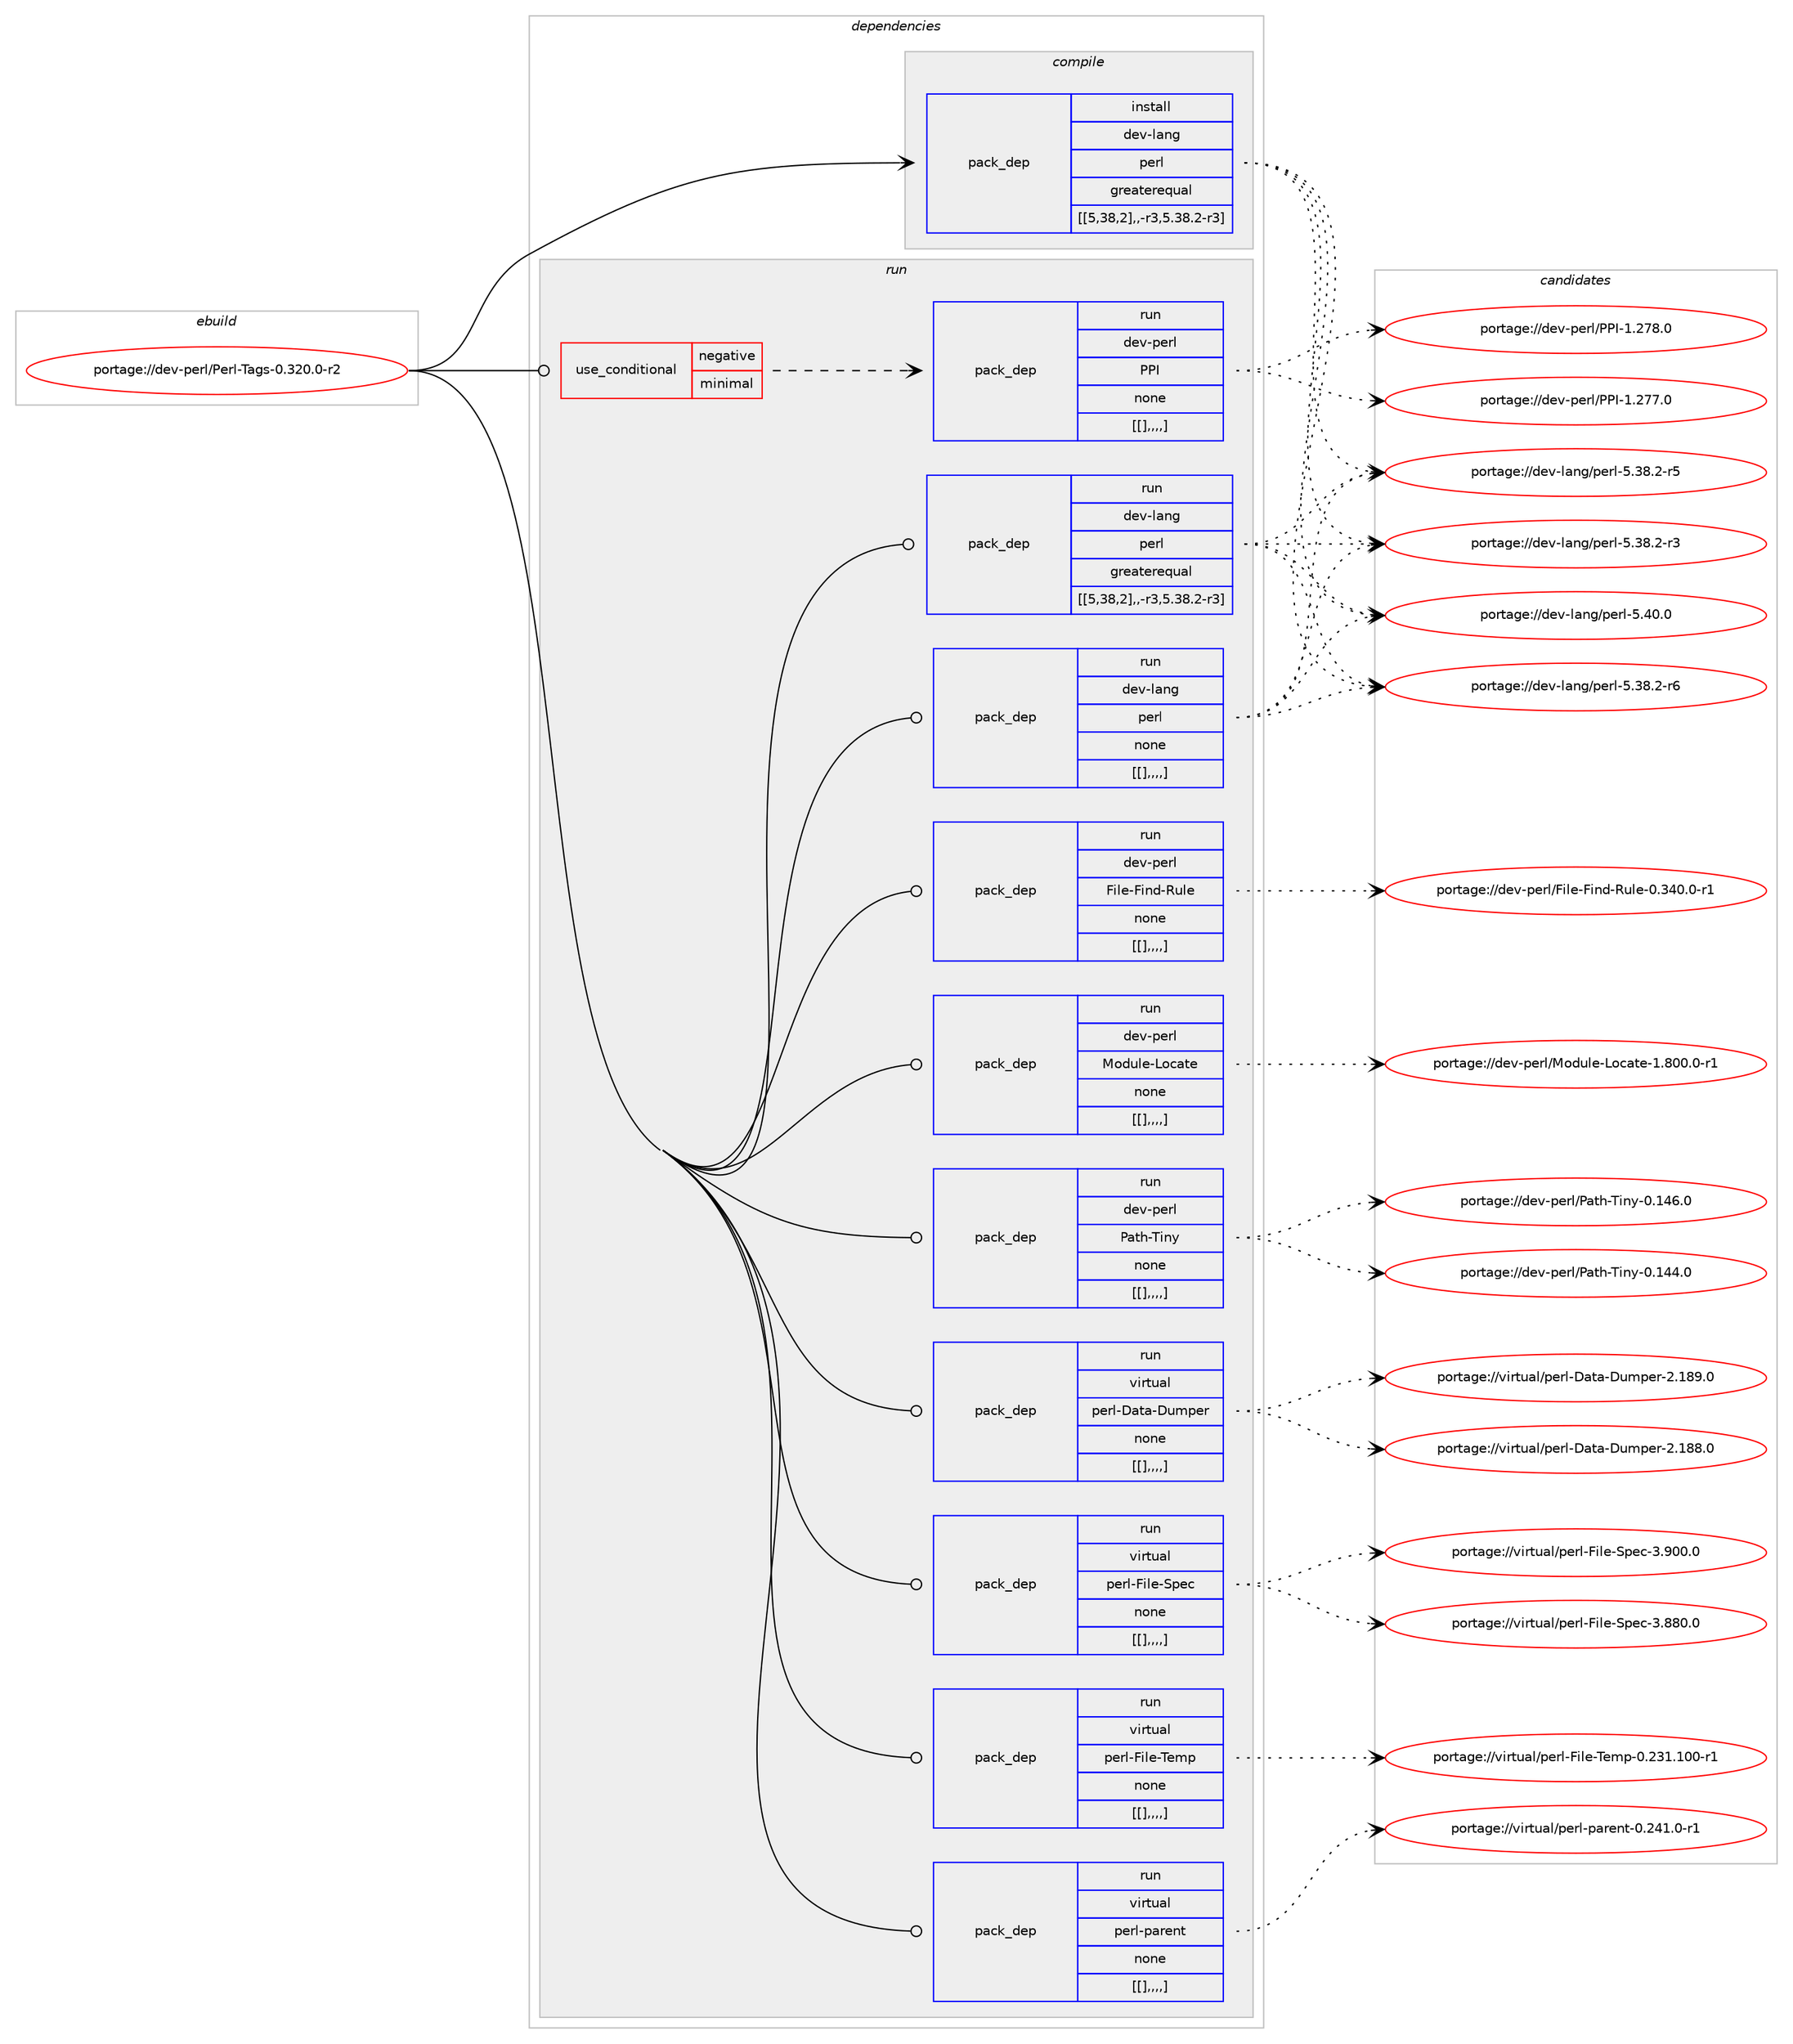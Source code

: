 digraph prolog {

# *************
# Graph options
# *************

newrank=true;
concentrate=true;
compound=true;
graph [rankdir=LR,fontname=Helvetica,fontsize=10,ranksep=1.5];#, ranksep=2.5, nodesep=0.2];
edge  [arrowhead=vee];
node  [fontname=Helvetica,fontsize=10];

# **********
# The ebuild
# **********

subgraph cluster_leftcol {
color=gray;
label=<<i>ebuild</i>>;
id [label="portage://dev-perl/Perl-Tags-0.320.0-r2", color=red, width=4, href="../dev-perl/Perl-Tags-0.320.0-r2.svg"];
}

# ****************
# The dependencies
# ****************

subgraph cluster_midcol {
color=gray;
label=<<i>dependencies</i>>;
subgraph cluster_compile {
fillcolor="#eeeeee";
style=filled;
label=<<i>compile</i>>;
subgraph pack104799 {
dependency136542 [label=<<TABLE BORDER="0" CELLBORDER="1" CELLSPACING="0" CELLPADDING="4" WIDTH="220"><TR><TD ROWSPAN="6" CELLPADDING="30">pack_dep</TD></TR><TR><TD WIDTH="110">install</TD></TR><TR><TD>dev-lang</TD></TR><TR><TD>perl</TD></TR><TR><TD>greaterequal</TD></TR><TR><TD>[[5,38,2],,-r3,5.38.2-r3]</TD></TR></TABLE>>, shape=none, color=blue];
}
id:e -> dependency136542:w [weight=20,style="solid",arrowhead="vee"];
}
subgraph cluster_compileandrun {
fillcolor="#eeeeee";
style=filled;
label=<<i>compile and run</i>>;
}
subgraph cluster_run {
fillcolor="#eeeeee";
style=filled;
label=<<i>run</i>>;
subgraph cond30540 {
dependency136543 [label=<<TABLE BORDER="0" CELLBORDER="1" CELLSPACING="0" CELLPADDING="4"><TR><TD ROWSPAN="3" CELLPADDING="10">use_conditional</TD></TR><TR><TD>negative</TD></TR><TR><TD>minimal</TD></TR></TABLE>>, shape=none, color=red];
subgraph pack104800 {
dependency136544 [label=<<TABLE BORDER="0" CELLBORDER="1" CELLSPACING="0" CELLPADDING="4" WIDTH="220"><TR><TD ROWSPAN="6" CELLPADDING="30">pack_dep</TD></TR><TR><TD WIDTH="110">run</TD></TR><TR><TD>dev-perl</TD></TR><TR><TD>PPI</TD></TR><TR><TD>none</TD></TR><TR><TD>[[],,,,]</TD></TR></TABLE>>, shape=none, color=blue];
}
dependency136543:e -> dependency136544:w [weight=20,style="dashed",arrowhead="vee"];
}
id:e -> dependency136543:w [weight=20,style="solid",arrowhead="odot"];
subgraph pack104801 {
dependency136545 [label=<<TABLE BORDER="0" CELLBORDER="1" CELLSPACING="0" CELLPADDING="4" WIDTH="220"><TR><TD ROWSPAN="6" CELLPADDING="30">pack_dep</TD></TR><TR><TD WIDTH="110">run</TD></TR><TR><TD>dev-lang</TD></TR><TR><TD>perl</TD></TR><TR><TD>greaterequal</TD></TR><TR><TD>[[5,38,2],,-r3,5.38.2-r3]</TD></TR></TABLE>>, shape=none, color=blue];
}
id:e -> dependency136545:w [weight=20,style="solid",arrowhead="odot"];
subgraph pack104802 {
dependency136546 [label=<<TABLE BORDER="0" CELLBORDER="1" CELLSPACING="0" CELLPADDING="4" WIDTH="220"><TR><TD ROWSPAN="6" CELLPADDING="30">pack_dep</TD></TR><TR><TD WIDTH="110">run</TD></TR><TR><TD>dev-lang</TD></TR><TR><TD>perl</TD></TR><TR><TD>none</TD></TR><TR><TD>[[],,,,]</TD></TR></TABLE>>, shape=none, color=blue];
}
id:e -> dependency136546:w [weight=20,style="solid",arrowhead="odot"];
subgraph pack104803 {
dependency136547 [label=<<TABLE BORDER="0" CELLBORDER="1" CELLSPACING="0" CELLPADDING="4" WIDTH="220"><TR><TD ROWSPAN="6" CELLPADDING="30">pack_dep</TD></TR><TR><TD WIDTH="110">run</TD></TR><TR><TD>dev-perl</TD></TR><TR><TD>File-Find-Rule</TD></TR><TR><TD>none</TD></TR><TR><TD>[[],,,,]</TD></TR></TABLE>>, shape=none, color=blue];
}
id:e -> dependency136547:w [weight=20,style="solid",arrowhead="odot"];
subgraph pack104804 {
dependency136548 [label=<<TABLE BORDER="0" CELLBORDER="1" CELLSPACING="0" CELLPADDING="4" WIDTH="220"><TR><TD ROWSPAN="6" CELLPADDING="30">pack_dep</TD></TR><TR><TD WIDTH="110">run</TD></TR><TR><TD>dev-perl</TD></TR><TR><TD>Module-Locate</TD></TR><TR><TD>none</TD></TR><TR><TD>[[],,,,]</TD></TR></TABLE>>, shape=none, color=blue];
}
id:e -> dependency136548:w [weight=20,style="solid",arrowhead="odot"];
subgraph pack104805 {
dependency136549 [label=<<TABLE BORDER="0" CELLBORDER="1" CELLSPACING="0" CELLPADDING="4" WIDTH="220"><TR><TD ROWSPAN="6" CELLPADDING="30">pack_dep</TD></TR><TR><TD WIDTH="110">run</TD></TR><TR><TD>dev-perl</TD></TR><TR><TD>Path-Tiny</TD></TR><TR><TD>none</TD></TR><TR><TD>[[],,,,]</TD></TR></TABLE>>, shape=none, color=blue];
}
id:e -> dependency136549:w [weight=20,style="solid",arrowhead="odot"];
subgraph pack104806 {
dependency136550 [label=<<TABLE BORDER="0" CELLBORDER="1" CELLSPACING="0" CELLPADDING="4" WIDTH="220"><TR><TD ROWSPAN="6" CELLPADDING="30">pack_dep</TD></TR><TR><TD WIDTH="110">run</TD></TR><TR><TD>virtual</TD></TR><TR><TD>perl-Data-Dumper</TD></TR><TR><TD>none</TD></TR><TR><TD>[[],,,,]</TD></TR></TABLE>>, shape=none, color=blue];
}
id:e -> dependency136550:w [weight=20,style="solid",arrowhead="odot"];
subgraph pack104807 {
dependency136551 [label=<<TABLE BORDER="0" CELLBORDER="1" CELLSPACING="0" CELLPADDING="4" WIDTH="220"><TR><TD ROWSPAN="6" CELLPADDING="30">pack_dep</TD></TR><TR><TD WIDTH="110">run</TD></TR><TR><TD>virtual</TD></TR><TR><TD>perl-File-Spec</TD></TR><TR><TD>none</TD></TR><TR><TD>[[],,,,]</TD></TR></TABLE>>, shape=none, color=blue];
}
id:e -> dependency136551:w [weight=20,style="solid",arrowhead="odot"];
subgraph pack104808 {
dependency136552 [label=<<TABLE BORDER="0" CELLBORDER="1" CELLSPACING="0" CELLPADDING="4" WIDTH="220"><TR><TD ROWSPAN="6" CELLPADDING="30">pack_dep</TD></TR><TR><TD WIDTH="110">run</TD></TR><TR><TD>virtual</TD></TR><TR><TD>perl-File-Temp</TD></TR><TR><TD>none</TD></TR><TR><TD>[[],,,,]</TD></TR></TABLE>>, shape=none, color=blue];
}
id:e -> dependency136552:w [weight=20,style="solid",arrowhead="odot"];
subgraph pack104809 {
dependency136553 [label=<<TABLE BORDER="0" CELLBORDER="1" CELLSPACING="0" CELLPADDING="4" WIDTH="220"><TR><TD ROWSPAN="6" CELLPADDING="30">pack_dep</TD></TR><TR><TD WIDTH="110">run</TD></TR><TR><TD>virtual</TD></TR><TR><TD>perl-parent</TD></TR><TR><TD>none</TD></TR><TR><TD>[[],,,,]</TD></TR></TABLE>>, shape=none, color=blue];
}
id:e -> dependency136553:w [weight=20,style="solid",arrowhead="odot"];
}
}

# **************
# The candidates
# **************

subgraph cluster_choices {
rank=same;
color=gray;
label=<<i>candidates</i>>;

subgraph choice104799 {
color=black;
nodesep=1;
choice10010111845108971101034711210111410845534652484648 [label="portage://dev-lang/perl-5.40.0", color=red, width=4,href="../dev-lang/perl-5.40.0.svg"];
choice100101118451089711010347112101114108455346515646504511454 [label="portage://dev-lang/perl-5.38.2-r6", color=red, width=4,href="../dev-lang/perl-5.38.2-r6.svg"];
choice100101118451089711010347112101114108455346515646504511453 [label="portage://dev-lang/perl-5.38.2-r5", color=red, width=4,href="../dev-lang/perl-5.38.2-r5.svg"];
choice100101118451089711010347112101114108455346515646504511451 [label="portage://dev-lang/perl-5.38.2-r3", color=red, width=4,href="../dev-lang/perl-5.38.2-r3.svg"];
dependency136542:e -> choice10010111845108971101034711210111410845534652484648:w [style=dotted,weight="100"];
dependency136542:e -> choice100101118451089711010347112101114108455346515646504511454:w [style=dotted,weight="100"];
dependency136542:e -> choice100101118451089711010347112101114108455346515646504511453:w [style=dotted,weight="100"];
dependency136542:e -> choice100101118451089711010347112101114108455346515646504511451:w [style=dotted,weight="100"];
}
subgraph choice104800 {
color=black;
nodesep=1;
choice10010111845112101114108478080734549465055564648 [label="portage://dev-perl/PPI-1.278.0", color=red, width=4,href="../dev-perl/PPI-1.278.0.svg"];
choice10010111845112101114108478080734549465055554648 [label="portage://dev-perl/PPI-1.277.0", color=red, width=4,href="../dev-perl/PPI-1.277.0.svg"];
dependency136544:e -> choice10010111845112101114108478080734549465055564648:w [style=dotted,weight="100"];
dependency136544:e -> choice10010111845112101114108478080734549465055554648:w [style=dotted,weight="100"];
}
subgraph choice104801 {
color=black;
nodesep=1;
choice10010111845108971101034711210111410845534652484648 [label="portage://dev-lang/perl-5.40.0", color=red, width=4,href="../dev-lang/perl-5.40.0.svg"];
choice100101118451089711010347112101114108455346515646504511454 [label="portage://dev-lang/perl-5.38.2-r6", color=red, width=4,href="../dev-lang/perl-5.38.2-r6.svg"];
choice100101118451089711010347112101114108455346515646504511453 [label="portage://dev-lang/perl-5.38.2-r5", color=red, width=4,href="../dev-lang/perl-5.38.2-r5.svg"];
choice100101118451089711010347112101114108455346515646504511451 [label="portage://dev-lang/perl-5.38.2-r3", color=red, width=4,href="../dev-lang/perl-5.38.2-r3.svg"];
dependency136545:e -> choice10010111845108971101034711210111410845534652484648:w [style=dotted,weight="100"];
dependency136545:e -> choice100101118451089711010347112101114108455346515646504511454:w [style=dotted,weight="100"];
dependency136545:e -> choice100101118451089711010347112101114108455346515646504511453:w [style=dotted,weight="100"];
dependency136545:e -> choice100101118451089711010347112101114108455346515646504511451:w [style=dotted,weight="100"];
}
subgraph choice104802 {
color=black;
nodesep=1;
choice10010111845108971101034711210111410845534652484648 [label="portage://dev-lang/perl-5.40.0", color=red, width=4,href="../dev-lang/perl-5.40.0.svg"];
choice100101118451089711010347112101114108455346515646504511454 [label="portage://dev-lang/perl-5.38.2-r6", color=red, width=4,href="../dev-lang/perl-5.38.2-r6.svg"];
choice100101118451089711010347112101114108455346515646504511453 [label="portage://dev-lang/perl-5.38.2-r5", color=red, width=4,href="../dev-lang/perl-5.38.2-r5.svg"];
choice100101118451089711010347112101114108455346515646504511451 [label="portage://dev-lang/perl-5.38.2-r3", color=red, width=4,href="../dev-lang/perl-5.38.2-r3.svg"];
dependency136546:e -> choice10010111845108971101034711210111410845534652484648:w [style=dotted,weight="100"];
dependency136546:e -> choice100101118451089711010347112101114108455346515646504511454:w [style=dotted,weight="100"];
dependency136546:e -> choice100101118451089711010347112101114108455346515646504511453:w [style=dotted,weight="100"];
dependency136546:e -> choice100101118451089711010347112101114108455346515646504511451:w [style=dotted,weight="100"];
}
subgraph choice104803 {
color=black;
nodesep=1;
choice1001011184511210111410847701051081014570105110100458211710810145484651524846484511449 [label="portage://dev-perl/File-Find-Rule-0.340.0-r1", color=red, width=4,href="../dev-perl/File-Find-Rule-0.340.0-r1.svg"];
dependency136547:e -> choice1001011184511210111410847701051081014570105110100458211710810145484651524846484511449:w [style=dotted,weight="100"];
}
subgraph choice104804 {
color=black;
nodesep=1;
choice1001011184511210111410847771111001171081014576111999711610145494656484846484511449 [label="portage://dev-perl/Module-Locate-1.800.0-r1", color=red, width=4,href="../dev-perl/Module-Locate-1.800.0-r1.svg"];
dependency136548:e -> choice1001011184511210111410847771111001171081014576111999711610145494656484846484511449:w [style=dotted,weight="100"];
}
subgraph choice104805 {
color=black;
nodesep=1;
choice1001011184511210111410847809711610445841051101214548464952544648 [label="portage://dev-perl/Path-Tiny-0.146.0", color=red, width=4,href="../dev-perl/Path-Tiny-0.146.0.svg"];
choice1001011184511210111410847809711610445841051101214548464952524648 [label="portage://dev-perl/Path-Tiny-0.144.0", color=red, width=4,href="../dev-perl/Path-Tiny-0.144.0.svg"];
dependency136549:e -> choice1001011184511210111410847809711610445841051101214548464952544648:w [style=dotted,weight="100"];
dependency136549:e -> choice1001011184511210111410847809711610445841051101214548464952524648:w [style=dotted,weight="100"];
}
subgraph choice104806 {
color=black;
nodesep=1;
choice11810511411611797108471121011141084568971169745681171091121011144550464956574648 [label="portage://virtual/perl-Data-Dumper-2.189.0", color=red, width=4,href="../virtual/perl-Data-Dumper-2.189.0.svg"];
choice11810511411611797108471121011141084568971169745681171091121011144550464956564648 [label="portage://virtual/perl-Data-Dumper-2.188.0", color=red, width=4,href="../virtual/perl-Data-Dumper-2.188.0.svg"];
dependency136550:e -> choice11810511411611797108471121011141084568971169745681171091121011144550464956574648:w [style=dotted,weight="100"];
dependency136550:e -> choice11810511411611797108471121011141084568971169745681171091121011144550464956564648:w [style=dotted,weight="100"];
}
subgraph choice104807 {
color=black;
nodesep=1;
choice118105114116117971084711210111410845701051081014583112101994551465748484648 [label="portage://virtual/perl-File-Spec-3.900.0", color=red, width=4,href="../virtual/perl-File-Spec-3.900.0.svg"];
choice118105114116117971084711210111410845701051081014583112101994551465656484648 [label="portage://virtual/perl-File-Spec-3.880.0", color=red, width=4,href="../virtual/perl-File-Spec-3.880.0.svg"];
dependency136551:e -> choice118105114116117971084711210111410845701051081014583112101994551465748484648:w [style=dotted,weight="100"];
dependency136551:e -> choice118105114116117971084711210111410845701051081014583112101994551465656484648:w [style=dotted,weight="100"];
}
subgraph choice104808 {
color=black;
nodesep=1;
choice118105114116117971084711210111410845701051081014584101109112454846505149464948484511449 [label="portage://virtual/perl-File-Temp-0.231.100-r1", color=red, width=4,href="../virtual/perl-File-Temp-0.231.100-r1.svg"];
dependency136552:e -> choice118105114116117971084711210111410845701051081014584101109112454846505149464948484511449:w [style=dotted,weight="100"];
}
subgraph choice104809 {
color=black;
nodesep=1;
choice1181051141161179710847112101114108451129711410111011645484650524946484511449 [label="portage://virtual/perl-parent-0.241.0-r1", color=red, width=4,href="../virtual/perl-parent-0.241.0-r1.svg"];
dependency136553:e -> choice1181051141161179710847112101114108451129711410111011645484650524946484511449:w [style=dotted,weight="100"];
}
}

}
